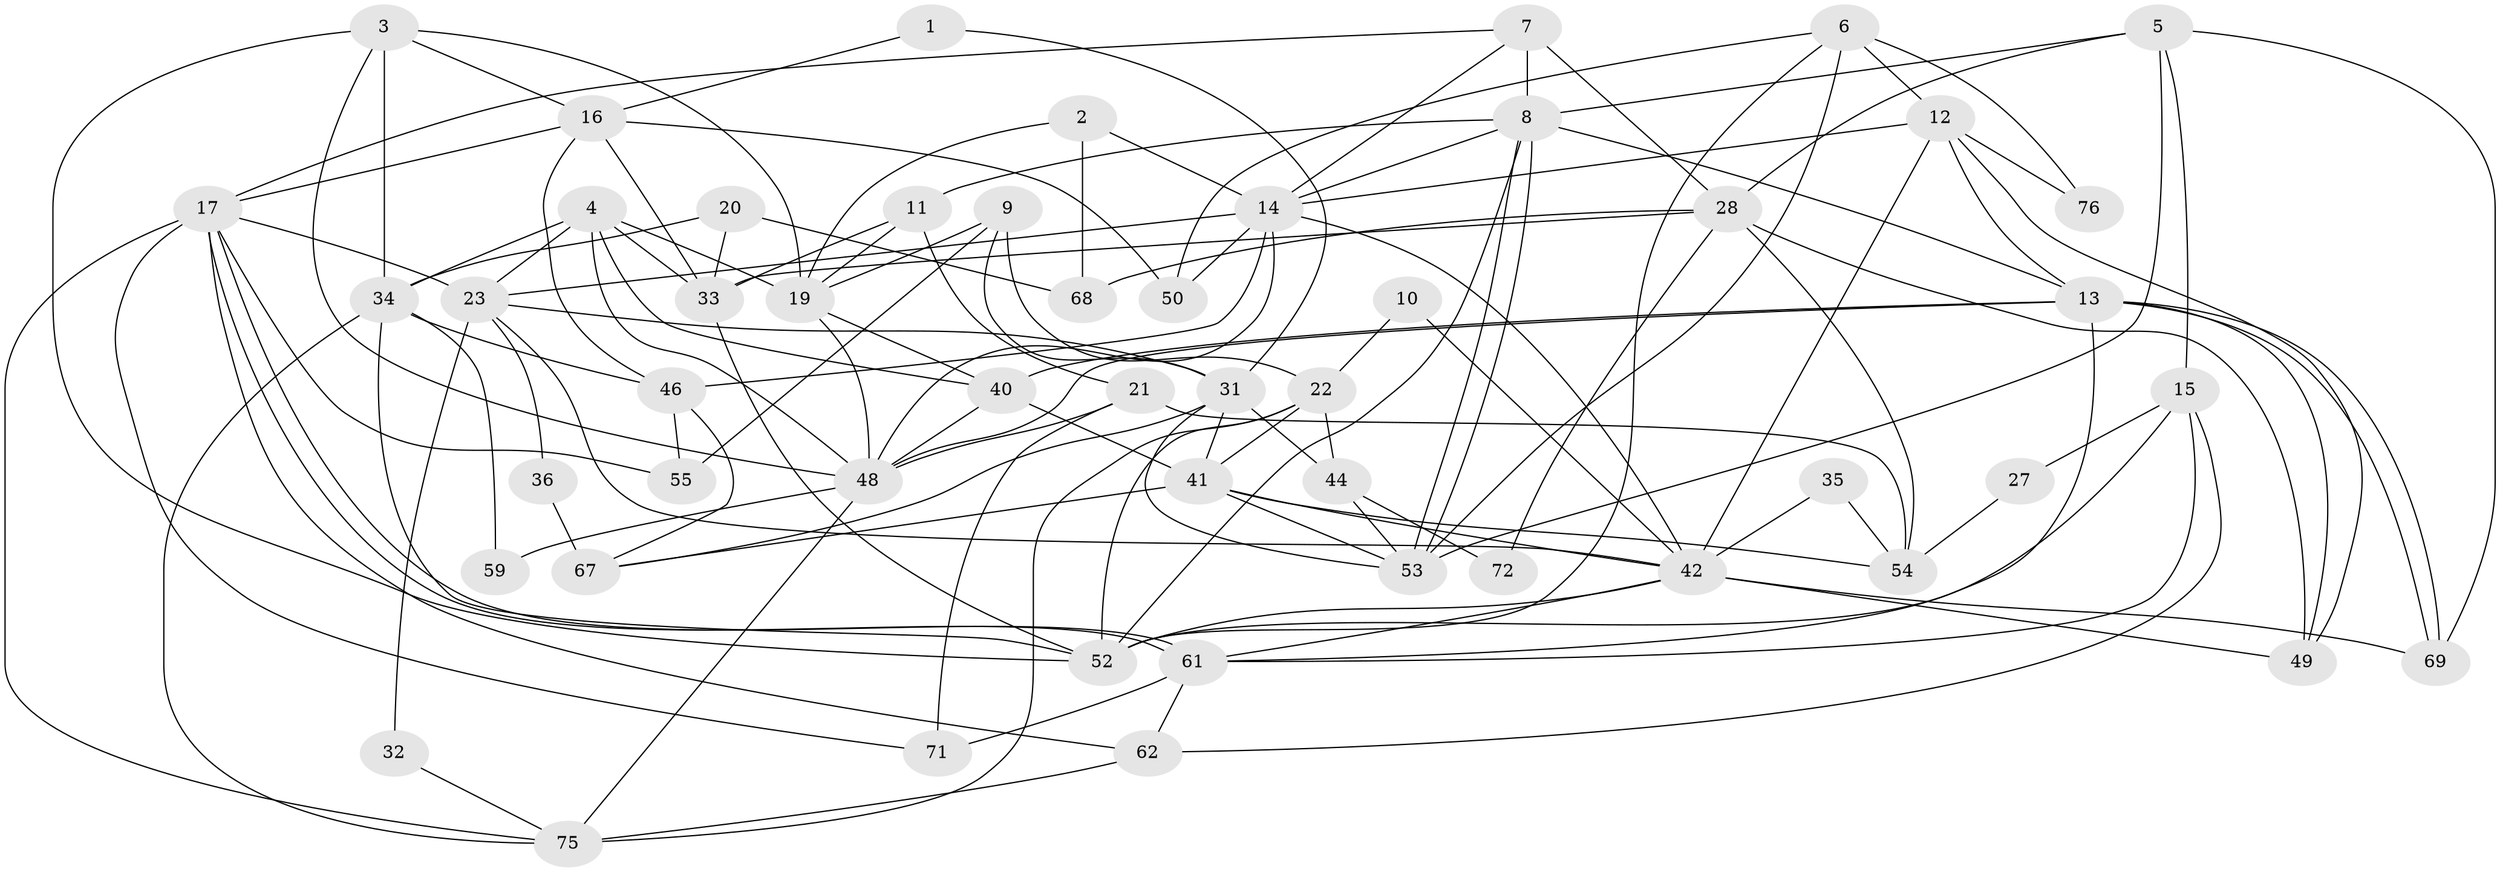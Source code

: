 // original degree distribution, {2: 0.14457831325301204, 3: 0.2891566265060241, 4: 0.25301204819277107, 5: 0.1566265060240964, 6: 0.07228915662650602, 8: 0.024096385542168676, 7: 0.060240963855421686}
// Generated by graph-tools (version 1.1) at 2025/41/03/06/25 10:41:53]
// undirected, 52 vertices, 130 edges
graph export_dot {
graph [start="1"]
  node [color=gray90,style=filled];
  1;
  2;
  3 [super="+63"];
  4 [super="+51"];
  5 [super="+60"];
  6 [super="+57"];
  7 [super="+77"];
  8 [super="+78"];
  9 [super="+82"];
  10;
  11 [super="+26"];
  12 [super="+29"];
  13 [super="+18"];
  14 [super="+56"];
  15 [super="+45"];
  16 [super="+65"];
  17 [super="+24"];
  19 [super="+74"];
  20;
  21 [super="+80"];
  22 [super="+25"];
  23 [super="+37"];
  27;
  28 [super="+30"];
  31 [super="+38"];
  32;
  33 [super="+39"];
  34 [super="+81"];
  35;
  36;
  40;
  41 [super="+43"];
  42 [super="+47"];
  44 [super="+66"];
  46 [super="+70"];
  48 [super="+73"];
  49 [super="+58"];
  50;
  52 [super="+79"];
  53;
  54 [super="+83"];
  55;
  59;
  61 [super="+64"];
  62;
  67;
  68;
  69;
  71;
  72;
  75;
  76;
  1 -- 16;
  1 -- 31;
  2 -- 14;
  2 -- 19;
  2 -- 68;
  3 -- 48;
  3 -- 16;
  3 -- 34;
  3 -- 19;
  3 -- 52;
  4 -- 48;
  4 -- 33;
  4 -- 40;
  4 -- 34;
  4 -- 23;
  4 -- 19;
  5 -- 53;
  5 -- 69;
  5 -- 8;
  5 -- 28;
  5 -- 15;
  6 -- 12;
  6 -- 52;
  6 -- 76;
  6 -- 50;
  6 -- 53;
  7 -- 8;
  7 -- 17;
  7 -- 28 [weight=2];
  7 -- 14;
  8 -- 53;
  8 -- 53;
  8 -- 14 [weight=2];
  8 -- 11;
  8 -- 52;
  8 -- 13;
  9 -- 19;
  9 -- 22;
  9 -- 31;
  9 -- 55;
  10 -- 42;
  10 -- 22;
  11 -- 33;
  11 -- 19;
  11 -- 21 [weight=2];
  12 -- 14;
  12 -- 49;
  12 -- 42;
  12 -- 76;
  12 -- 13;
  13 -- 69;
  13 -- 69;
  13 -- 49;
  13 -- 61;
  13 -- 48;
  13 -- 40;
  14 -- 23;
  14 -- 46;
  14 -- 48;
  14 -- 50;
  14 -- 42;
  15 -- 61;
  15 -- 27;
  15 -- 52;
  15 -- 62;
  16 -- 17;
  16 -- 46;
  16 -- 33;
  16 -- 50;
  17 -- 62;
  17 -- 61;
  17 -- 61;
  17 -- 55;
  17 -- 71;
  17 -- 75;
  17 -- 23;
  19 -- 48;
  19 -- 40;
  20 -- 68;
  20 -- 33;
  20 -- 34;
  21 -- 48;
  21 -- 54;
  21 -- 71;
  22 -- 75;
  22 -- 41;
  22 -- 44;
  22 -- 52;
  23 -- 42;
  23 -- 31;
  23 -- 32;
  23 -- 36;
  27 -- 54;
  28 -- 49 [weight=2];
  28 -- 68;
  28 -- 33;
  28 -- 54;
  28 -- 72;
  31 -- 41;
  31 -- 67;
  31 -- 44;
  31 -- 53;
  32 -- 75;
  33 -- 52;
  34 -- 75;
  34 -- 59;
  34 -- 46;
  34 -- 52;
  35 -- 42;
  35 -- 54;
  36 -- 67;
  40 -- 48;
  40 -- 41;
  41 -- 53;
  41 -- 42;
  41 -- 67;
  41 -- 54;
  42 -- 69;
  42 -- 49;
  42 -- 52;
  42 -- 61;
  44 -- 72;
  44 -- 53;
  46 -- 67;
  46 -- 55;
  48 -- 59;
  48 -- 75;
  61 -- 62;
  61 -- 71;
  62 -- 75;
}
